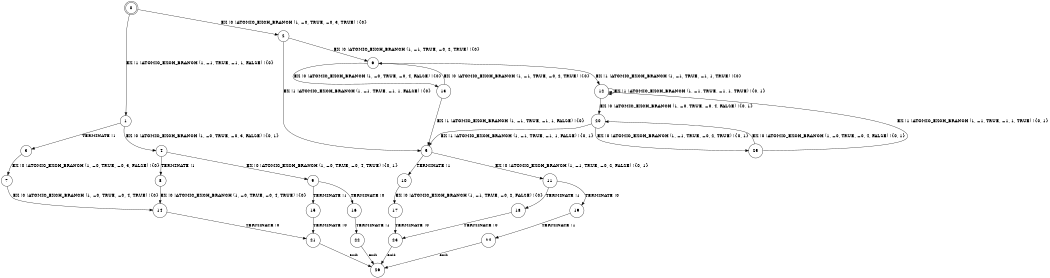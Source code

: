 digraph BCG {
size = "7, 10.5";
center = TRUE;
node [shape = circle];
0 [peripheries = 2];
0 -> 1 [label = "EX !1 !ATOMIC_EXCH_BRANCH (1, +1, TRUE, +1, 1, FALSE) !{0}"];
0 -> 2 [label = "EX !0 !ATOMIC_EXCH_BRANCH (1, +0, TRUE, +0, 3, TRUE) !{0}"];
1 -> 3 [label = "TERMINATE !1"];
1 -> 4 [label = "EX !0 !ATOMIC_EXCH_BRANCH (1, +0, TRUE, +0, 3, FALSE) !{0, 1}"];
2 -> 5 [label = "EX !1 !ATOMIC_EXCH_BRANCH (1, +1, TRUE, +1, 1, FALSE) !{0}"];
2 -> 6 [label = "EX !0 !ATOMIC_EXCH_BRANCH (1, +1, TRUE, +0, 2, TRUE) !{0}"];
3 -> 7 [label = "EX !0 !ATOMIC_EXCH_BRANCH (1, +0, TRUE, +0, 3, FALSE) !{0}"];
4 -> 8 [label = "TERMINATE !1"];
4 -> 9 [label = "EX !0 !ATOMIC_EXCH_BRANCH (1, +0, TRUE, +0, 4, TRUE) !{0, 1}"];
5 -> 10 [label = "TERMINATE !1"];
5 -> 11 [label = "EX !0 !ATOMIC_EXCH_BRANCH (1, +1, TRUE, +0, 2, FALSE) !{0, 1}"];
6 -> 12 [label = "EX !1 !ATOMIC_EXCH_BRANCH (1, +1, TRUE, +1, 1, TRUE) !{0}"];
6 -> 13 [label = "EX !0 !ATOMIC_EXCH_BRANCH (1, +0, TRUE, +0, 4, FALSE) !{0}"];
7 -> 14 [label = "EX !0 !ATOMIC_EXCH_BRANCH (1, +0, TRUE, +0, 4, TRUE) !{0}"];
8 -> 14 [label = "EX !0 !ATOMIC_EXCH_BRANCH (1, +0, TRUE, +0, 4, TRUE) !{0}"];
9 -> 15 [label = "TERMINATE !1"];
9 -> 16 [label = "TERMINATE !0"];
10 -> 17 [label = "EX !0 !ATOMIC_EXCH_BRANCH (1, +1, TRUE, +0, 2, FALSE) !{0}"];
11 -> 18 [label = "TERMINATE !1"];
11 -> 19 [label = "TERMINATE !0"];
12 -> 12 [label = "EX !1 !ATOMIC_EXCH_BRANCH (1, +1, TRUE, +1, 1, TRUE) !{0, 1}"];
12 -> 20 [label = "EX !0 !ATOMIC_EXCH_BRANCH (1, +0, TRUE, +0, 4, FALSE) !{0, 1}"];
13 -> 5 [label = "EX !1 !ATOMIC_EXCH_BRANCH (1, +1, TRUE, +1, 1, FALSE) !{0}"];
13 -> 6 [label = "EX !0 !ATOMIC_EXCH_BRANCH (1, +1, TRUE, +0, 2, TRUE) !{0}"];
14 -> 21 [label = "TERMINATE !0"];
15 -> 21 [label = "TERMINATE !0"];
16 -> 22 [label = "TERMINATE !1"];
17 -> 23 [label = "TERMINATE !0"];
18 -> 23 [label = "TERMINATE !0"];
19 -> 24 [label = "TERMINATE !1"];
20 -> 5 [label = "EX !1 !ATOMIC_EXCH_BRANCH (1, +1, TRUE, +1, 1, FALSE) !{0, 1}"];
20 -> 25 [label = "EX !0 !ATOMIC_EXCH_BRANCH (1, +1, TRUE, +0, 2, TRUE) !{0, 1}"];
21 -> 26 [label = "exit"];
22 -> 26 [label = "exit"];
23 -> 26 [label = "exit"];
24 -> 26 [label = "exit"];
25 -> 12 [label = "EX !1 !ATOMIC_EXCH_BRANCH (1, +1, TRUE, +1, 1, TRUE) !{0, 1}"];
25 -> 20 [label = "EX !0 !ATOMIC_EXCH_BRANCH (1, +0, TRUE, +0, 4, FALSE) !{0, 1}"];
}
